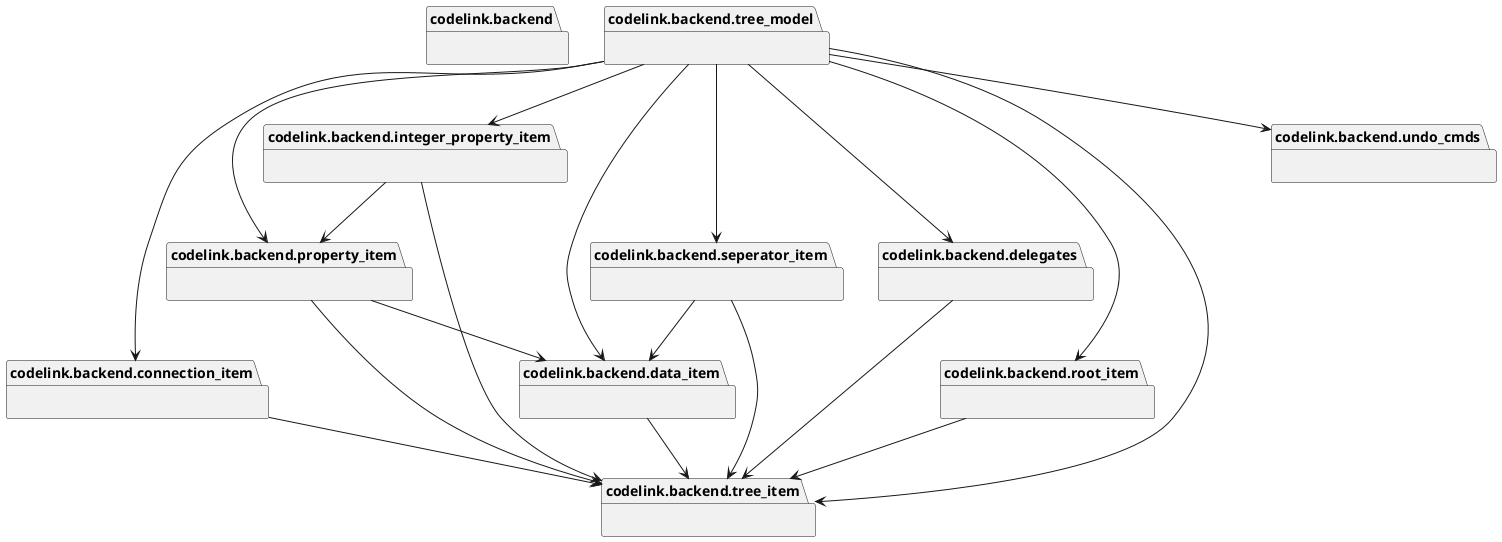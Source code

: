 @startuml packages
set namespaceSeparator none
package "codelink.backend" as codelink.backend {
}
package "codelink.backend.connection_item" as codelink.backend.connection_item {
}
package "codelink.backend.data_item" as codelink.backend.data_item {
}
package "codelink.backend.delegates" as codelink.backend.delegates {
}
package "codelink.backend.integer_property_item" as codelink.backend.integer_property_item {
}
package "codelink.backend.property_item" as codelink.backend.property_item {
}
package "codelink.backend.root_item" as codelink.backend.root_item {
}
package "codelink.backend.seperator_item" as codelink.backend.seperator_item {
}
package "codelink.backend.tree_item" as codelink.backend.tree_item {
}
package "codelink.backend.tree_model" as codelink.backend.tree_model {
}
package "codelink.backend.undo_cmds" as codelink.backend.undo_cmds {
}
codelink.backend.connection_item --> codelink.backend.tree_item
codelink.backend.data_item --> codelink.backend.tree_item
codelink.backend.delegates --> codelink.backend.tree_item
codelink.backend.integer_property_item --> codelink.backend.property_item
codelink.backend.integer_property_item --> codelink.backend.tree_item
codelink.backend.property_item --> codelink.backend.data_item
codelink.backend.property_item --> codelink.backend.tree_item
codelink.backend.root_item --> codelink.backend.tree_item
codelink.backend.seperator_item --> codelink.backend.data_item
codelink.backend.seperator_item --> codelink.backend.tree_item
codelink.backend.tree_model --> codelink.backend.connection_item
codelink.backend.tree_model --> codelink.backend.data_item
codelink.backend.tree_model --> codelink.backend.delegates
codelink.backend.tree_model --> codelink.backend.integer_property_item
codelink.backend.tree_model --> codelink.backend.property_item
codelink.backend.tree_model --> codelink.backend.root_item
codelink.backend.tree_model --> codelink.backend.seperator_item
codelink.backend.tree_model --> codelink.backend.tree_item
codelink.backend.tree_model --> codelink.backend.undo_cmds
@enduml

